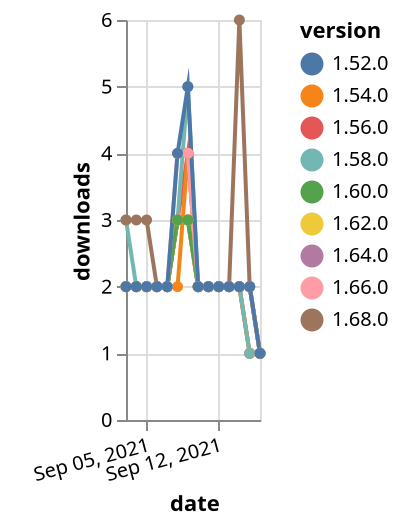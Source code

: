 {"$schema": "https://vega.github.io/schema/vega-lite/v5.json", "description": "A simple bar chart with embedded data.", "data": {"values": [{"date": "2021-09-03", "total": 2430, "delta": 2, "version": "1.56.0"}, {"date": "2021-09-04", "total": 2432, "delta": 2, "version": "1.56.0"}, {"date": "2021-09-05", "total": 2434, "delta": 2, "version": "1.56.0"}, {"date": "2021-09-06", "total": 2436, "delta": 2, "version": "1.56.0"}, {"date": "2021-09-07", "total": 2438, "delta": 2, "version": "1.56.0"}, {"date": "2021-09-08", "total": 2441, "delta": 3, "version": "1.56.0"}, {"date": "2021-09-09", "total": 2445, "delta": 4, "version": "1.56.0"}, {"date": "2021-09-10", "total": 2447, "delta": 2, "version": "1.56.0"}, {"date": "2021-09-11", "total": 2449, "delta": 2, "version": "1.56.0"}, {"date": "2021-09-12", "total": 2451, "delta": 2, "version": "1.56.0"}, {"date": "2021-09-13", "total": 2453, "delta": 2, "version": "1.56.0"}, {"date": "2021-09-14", "total": 2455, "delta": 2, "version": "1.56.0"}, {"date": "2021-09-15", "total": 2456, "delta": 1, "version": "1.56.0"}, {"date": "2021-09-16", "total": 2457, "delta": 1, "version": "1.56.0"}, {"date": "2021-09-03", "total": 1008, "delta": 2, "version": "1.64.0"}, {"date": "2021-09-04", "total": 1010, "delta": 2, "version": "1.64.0"}, {"date": "2021-09-05", "total": 1012, "delta": 2, "version": "1.64.0"}, {"date": "2021-09-06", "total": 1014, "delta": 2, "version": "1.64.0"}, {"date": "2021-09-07", "total": 1016, "delta": 2, "version": "1.64.0"}, {"date": "2021-09-08", "total": 1019, "delta": 3, "version": "1.64.0"}, {"date": "2021-09-09", "total": 1022, "delta": 3, "version": "1.64.0"}, {"date": "2021-09-10", "total": 1024, "delta": 2, "version": "1.64.0"}, {"date": "2021-09-11", "total": 1026, "delta": 2, "version": "1.64.0"}, {"date": "2021-09-12", "total": 1028, "delta": 2, "version": "1.64.0"}, {"date": "2021-09-13", "total": 1030, "delta": 2, "version": "1.64.0"}, {"date": "2021-09-14", "total": 1032, "delta": 2, "version": "1.64.0"}, {"date": "2021-09-15", "total": 1034, "delta": 2, "version": "1.64.0"}, {"date": "2021-09-16", "total": 1035, "delta": 1, "version": "1.64.0"}, {"date": "2021-09-03", "total": 2562, "delta": 2, "version": "1.54.0"}, {"date": "2021-09-04", "total": 2564, "delta": 2, "version": "1.54.0"}, {"date": "2021-09-05", "total": 2566, "delta": 2, "version": "1.54.0"}, {"date": "2021-09-06", "total": 2568, "delta": 2, "version": "1.54.0"}, {"date": "2021-09-07", "total": 2570, "delta": 2, "version": "1.54.0"}, {"date": "2021-09-08", "total": 2572, "delta": 2, "version": "1.54.0"}, {"date": "2021-09-09", "total": 2576, "delta": 4, "version": "1.54.0"}, {"date": "2021-09-10", "total": 2578, "delta": 2, "version": "1.54.0"}, {"date": "2021-09-11", "total": 2580, "delta": 2, "version": "1.54.0"}, {"date": "2021-09-12", "total": 2582, "delta": 2, "version": "1.54.0"}, {"date": "2021-09-13", "total": 2584, "delta": 2, "version": "1.54.0"}, {"date": "2021-09-14", "total": 2586, "delta": 2, "version": "1.54.0"}, {"date": "2021-09-15", "total": 2587, "delta": 1, "version": "1.54.0"}, {"date": "2021-09-16", "total": 2588, "delta": 1, "version": "1.54.0"}, {"date": "2021-09-03", "total": 2229, "delta": 3, "version": "1.58.0"}, {"date": "2021-09-04", "total": 2231, "delta": 2, "version": "1.58.0"}, {"date": "2021-09-05", "total": 2233, "delta": 2, "version": "1.58.0"}, {"date": "2021-09-06", "total": 2235, "delta": 2, "version": "1.58.0"}, {"date": "2021-09-07", "total": 2237, "delta": 2, "version": "1.58.0"}, {"date": "2021-09-08", "total": 2240, "delta": 3, "version": "1.58.0"}, {"date": "2021-09-09", "total": 2245, "delta": 5, "version": "1.58.0"}, {"date": "2021-09-10", "total": 2247, "delta": 2, "version": "1.58.0"}, {"date": "2021-09-11", "total": 2249, "delta": 2, "version": "1.58.0"}, {"date": "2021-09-12", "total": 2251, "delta": 2, "version": "1.58.0"}, {"date": "2021-09-13", "total": 2253, "delta": 2, "version": "1.58.0"}, {"date": "2021-09-14", "total": 2255, "delta": 2, "version": "1.58.0"}, {"date": "2021-09-15", "total": 2256, "delta": 1, "version": "1.58.0"}, {"date": "2021-09-16", "total": 2257, "delta": 1, "version": "1.58.0"}, {"date": "2021-09-03", "total": 233, "delta": 3, "version": "1.68.0"}, {"date": "2021-09-04", "total": 236, "delta": 3, "version": "1.68.0"}, {"date": "2021-09-05", "total": 239, "delta": 3, "version": "1.68.0"}, {"date": "2021-09-06", "total": 241, "delta": 2, "version": "1.68.0"}, {"date": "2021-09-07", "total": 243, "delta": 2, "version": "1.68.0"}, {"date": "2021-09-08", "total": 246, "delta": 3, "version": "1.68.0"}, {"date": "2021-09-09", "total": 249, "delta": 3, "version": "1.68.0"}, {"date": "2021-09-10", "total": 251, "delta": 2, "version": "1.68.0"}, {"date": "2021-09-11", "total": 253, "delta": 2, "version": "1.68.0"}, {"date": "2021-09-12", "total": 255, "delta": 2, "version": "1.68.0"}, {"date": "2021-09-13", "total": 257, "delta": 2, "version": "1.68.0"}, {"date": "2021-09-14", "total": 263, "delta": 6, "version": "1.68.0"}, {"date": "2021-09-15", "total": 265, "delta": 2, "version": "1.68.0"}, {"date": "2021-09-16", "total": 266, "delta": 1, "version": "1.68.0"}, {"date": "2021-09-03", "total": 1470, "delta": 2, "version": "1.62.0"}, {"date": "2021-09-04", "total": 1472, "delta": 2, "version": "1.62.0"}, {"date": "2021-09-05", "total": 1474, "delta": 2, "version": "1.62.0"}, {"date": "2021-09-06", "total": 1476, "delta": 2, "version": "1.62.0"}, {"date": "2021-09-07", "total": 1478, "delta": 2, "version": "1.62.0"}, {"date": "2021-09-08", "total": 1481, "delta": 3, "version": "1.62.0"}, {"date": "2021-09-09", "total": 1484, "delta": 3, "version": "1.62.0"}, {"date": "2021-09-10", "total": 1486, "delta": 2, "version": "1.62.0"}, {"date": "2021-09-11", "total": 1488, "delta": 2, "version": "1.62.0"}, {"date": "2021-09-12", "total": 1490, "delta": 2, "version": "1.62.0"}, {"date": "2021-09-13", "total": 1492, "delta": 2, "version": "1.62.0"}, {"date": "2021-09-14", "total": 1494, "delta": 2, "version": "1.62.0"}, {"date": "2021-09-15", "total": 1496, "delta": 2, "version": "1.62.0"}, {"date": "2021-09-16", "total": 1497, "delta": 1, "version": "1.62.0"}, {"date": "2021-09-03", "total": 1669, "delta": 2, "version": "1.60.0"}, {"date": "2021-09-04", "total": 1671, "delta": 2, "version": "1.60.0"}, {"date": "2021-09-05", "total": 1673, "delta": 2, "version": "1.60.0"}, {"date": "2021-09-06", "total": 1675, "delta": 2, "version": "1.60.0"}, {"date": "2021-09-07", "total": 1677, "delta": 2, "version": "1.60.0"}, {"date": "2021-09-08", "total": 1680, "delta": 3, "version": "1.60.0"}, {"date": "2021-09-09", "total": 1683, "delta": 3, "version": "1.60.0"}, {"date": "2021-09-10", "total": 1685, "delta": 2, "version": "1.60.0"}, {"date": "2021-09-11", "total": 1687, "delta": 2, "version": "1.60.0"}, {"date": "2021-09-12", "total": 1689, "delta": 2, "version": "1.60.0"}, {"date": "2021-09-13", "total": 1691, "delta": 2, "version": "1.60.0"}, {"date": "2021-09-14", "total": 1693, "delta": 2, "version": "1.60.0"}, {"date": "2021-09-15", "total": 1695, "delta": 2, "version": "1.60.0"}, {"date": "2021-09-16", "total": 1696, "delta": 1, "version": "1.60.0"}, {"date": "2021-09-03", "total": 707, "delta": 2, "version": "1.66.0"}, {"date": "2021-09-04", "total": 709, "delta": 2, "version": "1.66.0"}, {"date": "2021-09-05", "total": 711, "delta": 2, "version": "1.66.0"}, {"date": "2021-09-06", "total": 713, "delta": 2, "version": "1.66.0"}, {"date": "2021-09-07", "total": 715, "delta": 2, "version": "1.66.0"}, {"date": "2021-09-08", "total": 719, "delta": 4, "version": "1.66.0"}, {"date": "2021-09-09", "total": 723, "delta": 4, "version": "1.66.0"}, {"date": "2021-09-10", "total": 725, "delta": 2, "version": "1.66.0"}, {"date": "2021-09-11", "total": 727, "delta": 2, "version": "1.66.0"}, {"date": "2021-09-12", "total": 729, "delta": 2, "version": "1.66.0"}, {"date": "2021-09-13", "total": 731, "delta": 2, "version": "1.66.0"}, {"date": "2021-09-14", "total": 733, "delta": 2, "version": "1.66.0"}, {"date": "2021-09-15", "total": 735, "delta": 2, "version": "1.66.0"}, {"date": "2021-09-16", "total": 736, "delta": 1, "version": "1.66.0"}, {"date": "2021-09-03", "total": 3093, "delta": 2, "version": "1.52.0"}, {"date": "2021-09-04", "total": 3095, "delta": 2, "version": "1.52.0"}, {"date": "2021-09-05", "total": 3097, "delta": 2, "version": "1.52.0"}, {"date": "2021-09-06", "total": 3099, "delta": 2, "version": "1.52.0"}, {"date": "2021-09-07", "total": 3101, "delta": 2, "version": "1.52.0"}, {"date": "2021-09-08", "total": 3105, "delta": 4, "version": "1.52.0"}, {"date": "2021-09-09", "total": 3110, "delta": 5, "version": "1.52.0"}, {"date": "2021-09-10", "total": 3112, "delta": 2, "version": "1.52.0"}, {"date": "2021-09-11", "total": 3114, "delta": 2, "version": "1.52.0"}, {"date": "2021-09-12", "total": 3116, "delta": 2, "version": "1.52.0"}, {"date": "2021-09-13", "total": 3118, "delta": 2, "version": "1.52.0"}, {"date": "2021-09-14", "total": 3120, "delta": 2, "version": "1.52.0"}, {"date": "2021-09-15", "total": 3122, "delta": 2, "version": "1.52.0"}, {"date": "2021-09-16", "total": 3123, "delta": 1, "version": "1.52.0"}]}, "width": "container", "mark": {"type": "line", "point": {"filled": true}}, "encoding": {"x": {"field": "date", "type": "temporal", "timeUnit": "yearmonthdate", "title": "date", "axis": {"labelAngle": -15}}, "y": {"field": "delta", "type": "quantitative", "title": "downloads"}, "color": {"field": "version", "type": "nominal"}, "tooltip": {"field": "delta"}}}